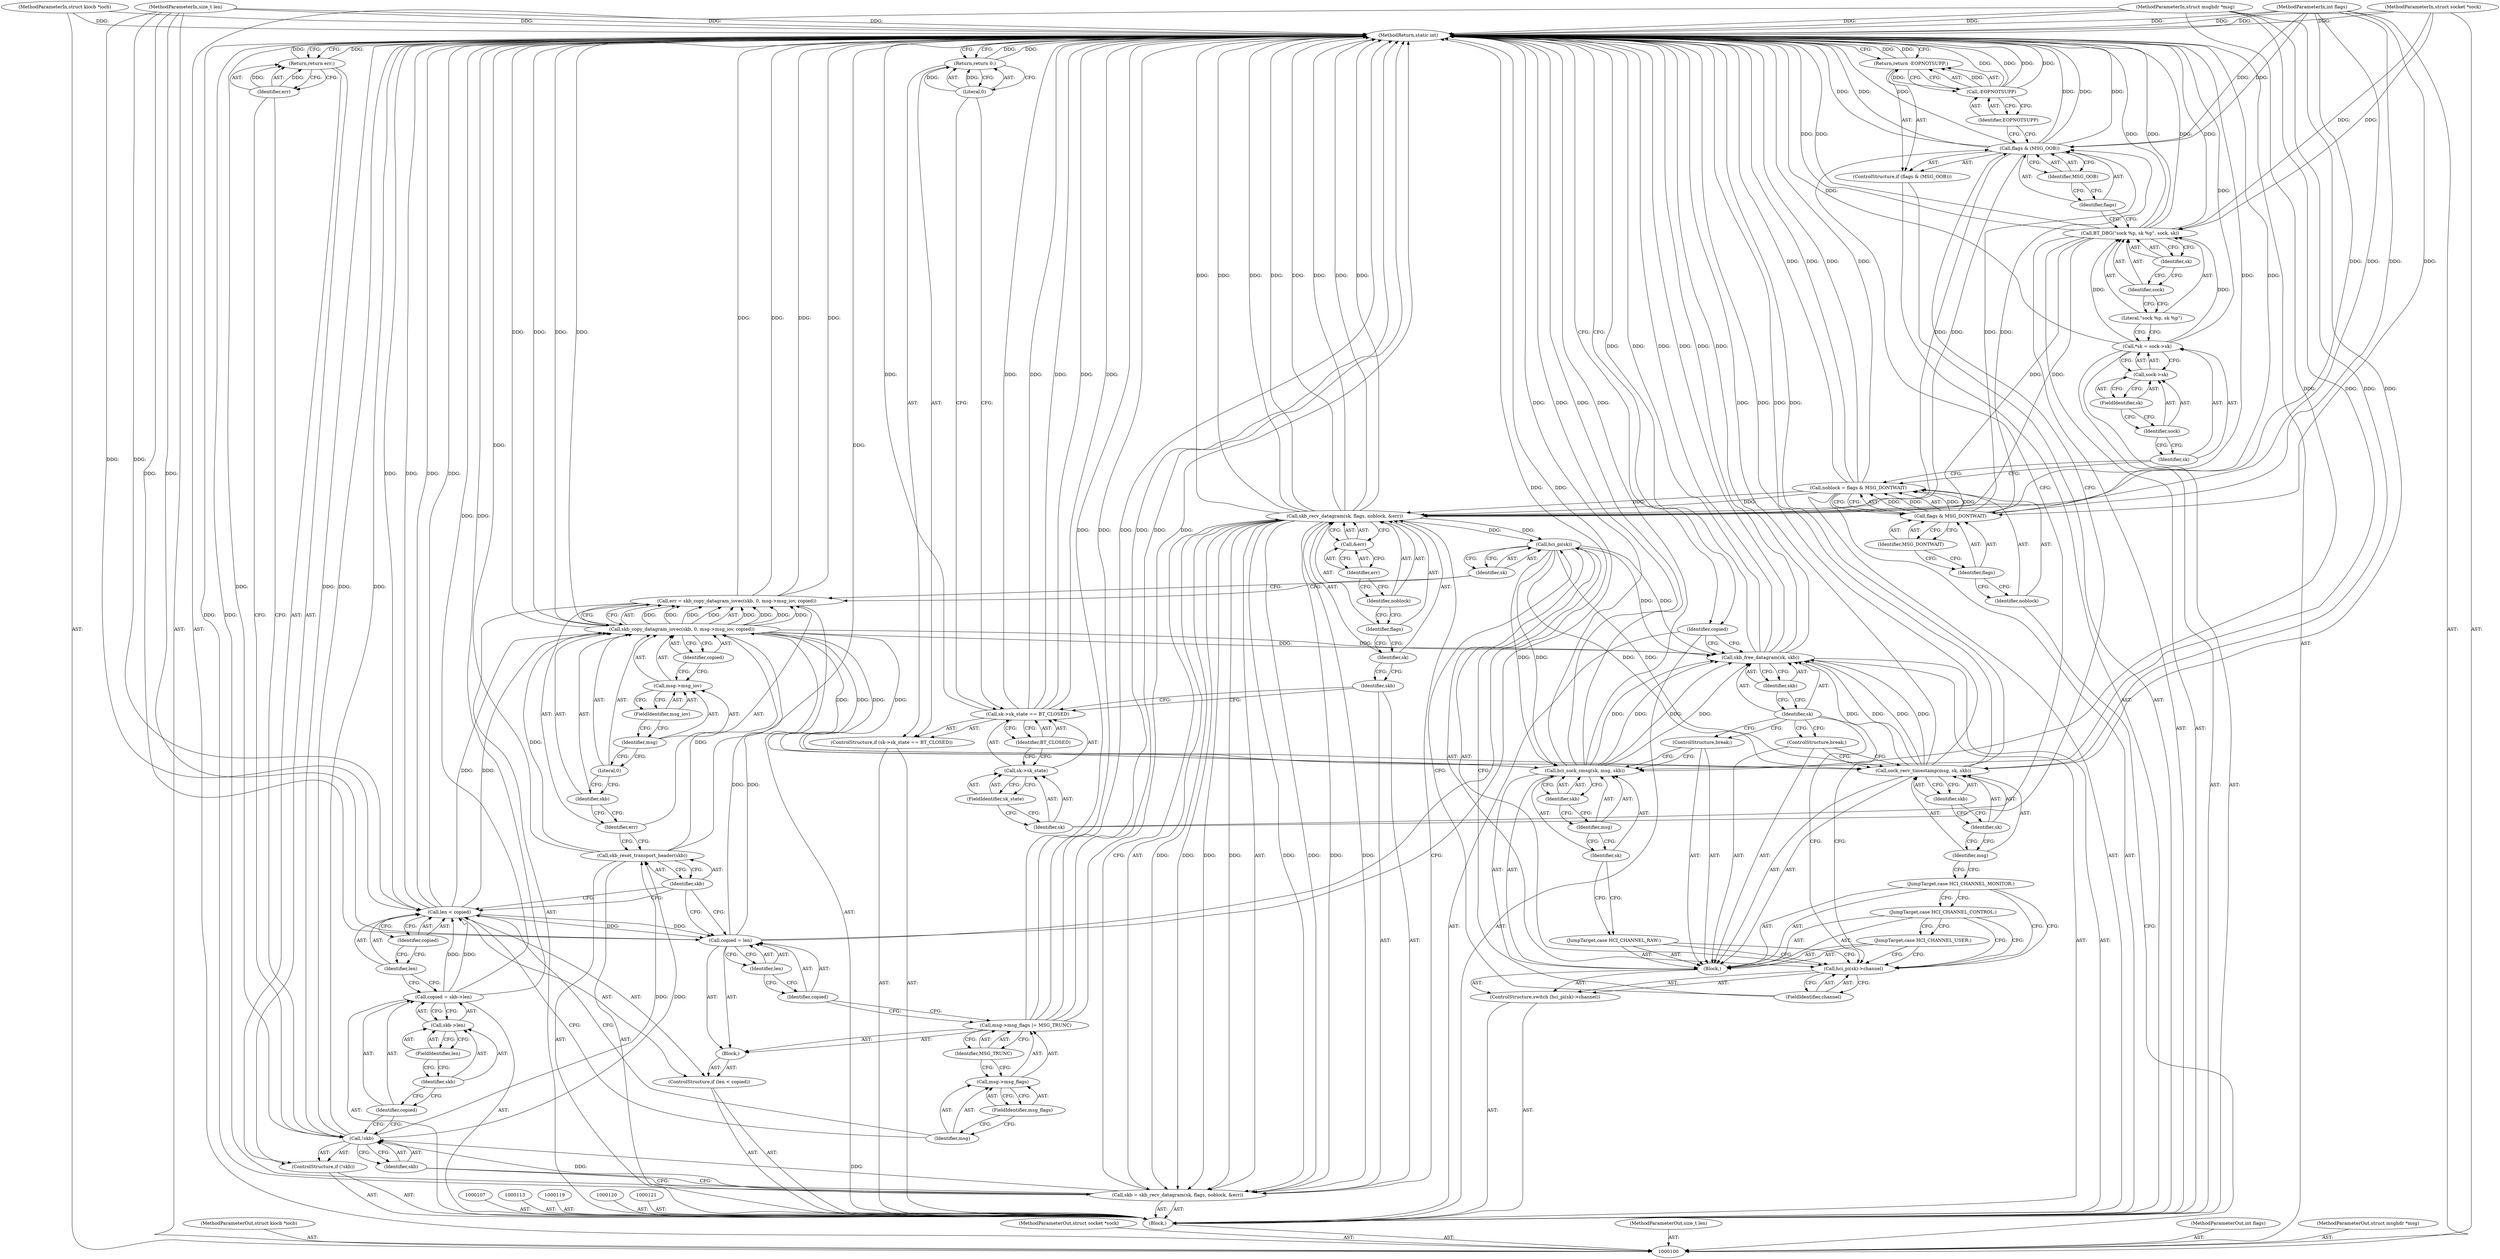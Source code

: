 digraph "0_linux_f3d3342602f8bcbf37d7c46641cb9bca7618eb1c_8" {
"1000207" [label="(MethodReturn,static int)"];
"1000101" [label="(MethodParameterIn,struct kiocb *iocb)"];
"1000307" [label="(MethodParameterOut,struct kiocb *iocb)"];
"1000102" [label="(MethodParameterIn,struct socket *sock)"];
"1000308" [label="(MethodParameterOut,struct socket *sock)"];
"1000126" [label="(ControlStructure,if (flags & (MSG_OOB)))"];
"1000129" [label="(Identifier,MSG_OOB)"];
"1000127" [label="(Call,flags & (MSG_OOB))"];
"1000128" [label="(Identifier,flags)"];
"1000132" [label="(Identifier,EOPNOTSUPP)"];
"1000130" [label="(Return,return -EOPNOTSUPP;)"];
"1000131" [label="(Call,-EOPNOTSUPP)"];
"1000133" [label="(ControlStructure,if (sk->sk_state == BT_CLOSED))"];
"1000138" [label="(Identifier,BT_CLOSED)"];
"1000134" [label="(Call,sk->sk_state == BT_CLOSED)"];
"1000135" [label="(Call,sk->sk_state)"];
"1000136" [label="(Identifier,sk)"];
"1000137" [label="(FieldIdentifier,sk_state)"];
"1000139" [label="(Return,return 0;)"];
"1000140" [label="(Literal,0)"];
"1000141" [label="(Call,skb = skb_recv_datagram(sk, flags, noblock, &err))"];
"1000142" [label="(Identifier,skb)"];
"1000144" [label="(Identifier,sk)"];
"1000145" [label="(Identifier,flags)"];
"1000146" [label="(Identifier,noblock)"];
"1000147" [label="(Call,&err)"];
"1000148" [label="(Identifier,err)"];
"1000143" [label="(Call,skb_recv_datagram(sk, flags, noblock, &err))"];
"1000149" [label="(ControlStructure,if (!skb))"];
"1000150" [label="(Call,!skb)"];
"1000151" [label="(Identifier,skb)"];
"1000153" [label="(Identifier,err)"];
"1000152" [label="(Return,return err;)"];
"1000104" [label="(MethodParameterIn,size_t len)"];
"1000310" [label="(MethodParameterOut,size_t len)"];
"1000105" [label="(MethodParameterIn,int flags)"];
"1000311" [label="(MethodParameterOut,int flags)"];
"1000103" [label="(MethodParameterIn,struct msghdr *msg)"];
"1000309" [label="(MethodParameterOut,struct msghdr *msg)"];
"1000156" [label="(Call,skb->len)"];
"1000157" [label="(Identifier,skb)"];
"1000158" [label="(FieldIdentifier,len)"];
"1000154" [label="(Call,copied = skb->len)"];
"1000155" [label="(Identifier,copied)"];
"1000162" [label="(Identifier,copied)"];
"1000159" [label="(ControlStructure,if (len < copied))"];
"1000163" [label="(Block,)"];
"1000160" [label="(Call,len < copied)"];
"1000161" [label="(Identifier,len)"];
"1000168" [label="(Identifier,MSG_TRUNC)"];
"1000164" [label="(Call,msg->msg_flags |= MSG_TRUNC)"];
"1000165" [label="(Call,msg->msg_flags)"];
"1000166" [label="(Identifier,msg)"];
"1000167" [label="(FieldIdentifier,msg_flags)"];
"1000171" [label="(Identifier,len)"];
"1000169" [label="(Call,copied = len)"];
"1000170" [label="(Identifier,copied)"];
"1000172" [label="(Call,skb_reset_transport_header(skb))"];
"1000173" [label="(Identifier,skb)"];
"1000174" [label="(Call,err = skb_copy_datagram_iovec(skb, 0, msg->msg_iov, copied))"];
"1000175" [label="(Identifier,err)"];
"1000177" [label="(Identifier,skb)"];
"1000178" [label="(Literal,0)"];
"1000179" [label="(Call,msg->msg_iov)"];
"1000180" [label="(Identifier,msg)"];
"1000181" [label="(FieldIdentifier,msg_iov)"];
"1000182" [label="(Identifier,copied)"];
"1000176" [label="(Call,skb_copy_datagram_iovec(skb, 0, msg->msg_iov, copied))"];
"1000106" [label="(Block,)"];
"1000183" [label="(ControlStructure,switch (hci_pi(sk)->channel))"];
"1000186" [label="(Identifier,sk)"];
"1000187" [label="(FieldIdentifier,channel)"];
"1000188" [label="(Block,)"];
"1000184" [label="(Call,hci_pi(sk)->channel)"];
"1000185" [label="(Call,hci_pi(sk))"];
"1000189" [label="(JumpTarget,case HCI_CHANNEL_RAW:)"];
"1000191" [label="(Identifier,sk)"];
"1000190" [label="(Call,hci_sock_cmsg(sk, msg, skb))"];
"1000192" [label="(Identifier,msg)"];
"1000193" [label="(Identifier,skb)"];
"1000194" [label="(ControlStructure,break;)"];
"1000195" [label="(JumpTarget,case HCI_CHANNEL_USER:)"];
"1000196" [label="(JumpTarget,case HCI_CHANNEL_CONTROL:)"];
"1000197" [label="(JumpTarget,case HCI_CHANNEL_MONITOR:)"];
"1000198" [label="(Call,sock_recv_timestamp(msg, sk, skb))"];
"1000199" [label="(Identifier,msg)"];
"1000200" [label="(Identifier,sk)"];
"1000201" [label="(Identifier,skb)"];
"1000202" [label="(ControlStructure,break;)"];
"1000110" [label="(Call,flags & MSG_DONTWAIT)"];
"1000111" [label="(Identifier,flags)"];
"1000112" [label="(Identifier,MSG_DONTWAIT)"];
"1000108" [label="(Call,noblock = flags & MSG_DONTWAIT)"];
"1000109" [label="(Identifier,noblock)"];
"1000203" [label="(Call,skb_free_datagram(sk, skb))"];
"1000204" [label="(Identifier,sk)"];
"1000205" [label="(Identifier,skb)"];
"1000206" [label="(Identifier,copied)"];
"1000114" [label="(Call,*sk = sock->sk)"];
"1000115" [label="(Identifier,sk)"];
"1000116" [label="(Call,sock->sk)"];
"1000117" [label="(Identifier,sock)"];
"1000118" [label="(FieldIdentifier,sk)"];
"1000122" [label="(Call,BT_DBG(\"sock %p, sk %p\", sock, sk))"];
"1000124" [label="(Identifier,sock)"];
"1000125" [label="(Identifier,sk)"];
"1000123" [label="(Literal,\"sock %p, sk %p\")"];
"1000207" -> "1000100"  [label="AST: "];
"1000207" -> "1000130"  [label="CFG: "];
"1000207" -> "1000139"  [label="CFG: "];
"1000207" -> "1000152"  [label="CFG: "];
"1000207" -> "1000206"  [label="CFG: "];
"1000139" -> "1000207"  [label="DDG: "];
"1000152" -> "1000207"  [label="DDG: "];
"1000176" -> "1000207"  [label="DDG: "];
"1000176" -> "1000207"  [label="DDG: "];
"1000172" -> "1000207"  [label="DDG: "];
"1000122" -> "1000207"  [label="DDG: "];
"1000122" -> "1000207"  [label="DDG: "];
"1000122" -> "1000207"  [label="DDG: "];
"1000150" -> "1000207"  [label="DDG: "];
"1000150" -> "1000207"  [label="DDG: "];
"1000105" -> "1000207"  [label="DDG: "];
"1000203" -> "1000207"  [label="DDG: "];
"1000203" -> "1000207"  [label="DDG: "];
"1000203" -> "1000207"  [label="DDG: "];
"1000174" -> "1000207"  [label="DDG: "];
"1000174" -> "1000207"  [label="DDG: "];
"1000127" -> "1000207"  [label="DDG: "];
"1000127" -> "1000207"  [label="DDG: "];
"1000127" -> "1000207"  [label="DDG: "];
"1000198" -> "1000207"  [label="DDG: "];
"1000198" -> "1000207"  [label="DDG: "];
"1000143" -> "1000207"  [label="DDG: "];
"1000143" -> "1000207"  [label="DDG: "];
"1000143" -> "1000207"  [label="DDG: "];
"1000143" -> "1000207"  [label="DDG: "];
"1000164" -> "1000207"  [label="DDG: "];
"1000164" -> "1000207"  [label="DDG: "];
"1000164" -> "1000207"  [label="DDG: "];
"1000190" -> "1000207"  [label="DDG: "];
"1000190" -> "1000207"  [label="DDG: "];
"1000104" -> "1000207"  [label="DDG: "];
"1000160" -> "1000207"  [label="DDG: "];
"1000160" -> "1000207"  [label="DDG: "];
"1000131" -> "1000207"  [label="DDG: "];
"1000131" -> "1000207"  [label="DDG: "];
"1000103" -> "1000207"  [label="DDG: "];
"1000134" -> "1000207"  [label="DDG: "];
"1000134" -> "1000207"  [label="DDG: "];
"1000134" -> "1000207"  [label="DDG: "];
"1000102" -> "1000207"  [label="DDG: "];
"1000110" -> "1000207"  [label="DDG: "];
"1000101" -> "1000207"  [label="DDG: "];
"1000108" -> "1000207"  [label="DDG: "];
"1000108" -> "1000207"  [label="DDG: "];
"1000141" -> "1000207"  [label="DDG: "];
"1000169" -> "1000207"  [label="DDG: "];
"1000154" -> "1000207"  [label="DDG: "];
"1000114" -> "1000207"  [label="DDG: "];
"1000130" -> "1000207"  [label="DDG: "];
"1000101" -> "1000100"  [label="AST: "];
"1000101" -> "1000207"  [label="DDG: "];
"1000307" -> "1000100"  [label="AST: "];
"1000102" -> "1000100"  [label="AST: "];
"1000102" -> "1000207"  [label="DDG: "];
"1000102" -> "1000122"  [label="DDG: "];
"1000308" -> "1000100"  [label="AST: "];
"1000126" -> "1000106"  [label="AST: "];
"1000127" -> "1000126"  [label="AST: "];
"1000130" -> "1000126"  [label="AST: "];
"1000129" -> "1000127"  [label="AST: "];
"1000129" -> "1000128"  [label="CFG: "];
"1000127" -> "1000129"  [label="CFG: "];
"1000127" -> "1000126"  [label="AST: "];
"1000127" -> "1000129"  [label="CFG: "];
"1000128" -> "1000127"  [label="AST: "];
"1000129" -> "1000127"  [label="AST: "];
"1000132" -> "1000127"  [label="CFG: "];
"1000136" -> "1000127"  [label="CFG: "];
"1000127" -> "1000207"  [label="DDG: "];
"1000127" -> "1000207"  [label="DDG: "];
"1000127" -> "1000207"  [label="DDG: "];
"1000110" -> "1000127"  [label="DDG: "];
"1000105" -> "1000127"  [label="DDG: "];
"1000127" -> "1000143"  [label="DDG: "];
"1000128" -> "1000127"  [label="AST: "];
"1000128" -> "1000122"  [label="CFG: "];
"1000129" -> "1000128"  [label="CFG: "];
"1000132" -> "1000131"  [label="AST: "];
"1000132" -> "1000127"  [label="CFG: "];
"1000131" -> "1000132"  [label="CFG: "];
"1000130" -> "1000126"  [label="AST: "];
"1000130" -> "1000131"  [label="CFG: "];
"1000131" -> "1000130"  [label="AST: "];
"1000207" -> "1000130"  [label="CFG: "];
"1000130" -> "1000207"  [label="DDG: "];
"1000131" -> "1000130"  [label="DDG: "];
"1000131" -> "1000130"  [label="AST: "];
"1000131" -> "1000132"  [label="CFG: "];
"1000132" -> "1000131"  [label="AST: "];
"1000130" -> "1000131"  [label="CFG: "];
"1000131" -> "1000207"  [label="DDG: "];
"1000131" -> "1000207"  [label="DDG: "];
"1000131" -> "1000130"  [label="DDG: "];
"1000133" -> "1000106"  [label="AST: "];
"1000134" -> "1000133"  [label="AST: "];
"1000139" -> "1000133"  [label="AST: "];
"1000138" -> "1000134"  [label="AST: "];
"1000138" -> "1000135"  [label="CFG: "];
"1000134" -> "1000138"  [label="CFG: "];
"1000134" -> "1000133"  [label="AST: "];
"1000134" -> "1000138"  [label="CFG: "];
"1000135" -> "1000134"  [label="AST: "];
"1000138" -> "1000134"  [label="AST: "];
"1000140" -> "1000134"  [label="CFG: "];
"1000142" -> "1000134"  [label="CFG: "];
"1000134" -> "1000207"  [label="DDG: "];
"1000134" -> "1000207"  [label="DDG: "];
"1000134" -> "1000207"  [label="DDG: "];
"1000135" -> "1000134"  [label="AST: "];
"1000135" -> "1000137"  [label="CFG: "];
"1000136" -> "1000135"  [label="AST: "];
"1000137" -> "1000135"  [label="AST: "];
"1000138" -> "1000135"  [label="CFG: "];
"1000136" -> "1000135"  [label="AST: "];
"1000136" -> "1000127"  [label="CFG: "];
"1000137" -> "1000136"  [label="CFG: "];
"1000137" -> "1000135"  [label="AST: "];
"1000137" -> "1000136"  [label="CFG: "];
"1000135" -> "1000137"  [label="CFG: "];
"1000139" -> "1000133"  [label="AST: "];
"1000139" -> "1000140"  [label="CFG: "];
"1000140" -> "1000139"  [label="AST: "];
"1000207" -> "1000139"  [label="CFG: "];
"1000139" -> "1000207"  [label="DDG: "];
"1000140" -> "1000139"  [label="DDG: "];
"1000140" -> "1000139"  [label="AST: "];
"1000140" -> "1000134"  [label="CFG: "];
"1000139" -> "1000140"  [label="CFG: "];
"1000140" -> "1000139"  [label="DDG: "];
"1000141" -> "1000106"  [label="AST: "];
"1000141" -> "1000143"  [label="CFG: "];
"1000142" -> "1000141"  [label="AST: "];
"1000143" -> "1000141"  [label="AST: "];
"1000151" -> "1000141"  [label="CFG: "];
"1000141" -> "1000207"  [label="DDG: "];
"1000143" -> "1000141"  [label="DDG: "];
"1000143" -> "1000141"  [label="DDG: "];
"1000143" -> "1000141"  [label="DDG: "];
"1000143" -> "1000141"  [label="DDG: "];
"1000141" -> "1000150"  [label="DDG: "];
"1000142" -> "1000141"  [label="AST: "];
"1000142" -> "1000134"  [label="CFG: "];
"1000144" -> "1000142"  [label="CFG: "];
"1000144" -> "1000143"  [label="AST: "];
"1000144" -> "1000142"  [label="CFG: "];
"1000145" -> "1000144"  [label="CFG: "];
"1000145" -> "1000143"  [label="AST: "];
"1000145" -> "1000144"  [label="CFG: "];
"1000146" -> "1000145"  [label="CFG: "];
"1000146" -> "1000143"  [label="AST: "];
"1000146" -> "1000145"  [label="CFG: "];
"1000148" -> "1000146"  [label="CFG: "];
"1000147" -> "1000143"  [label="AST: "];
"1000147" -> "1000148"  [label="CFG: "];
"1000148" -> "1000147"  [label="AST: "];
"1000143" -> "1000147"  [label="CFG: "];
"1000148" -> "1000147"  [label="AST: "];
"1000148" -> "1000146"  [label="CFG: "];
"1000147" -> "1000148"  [label="CFG: "];
"1000143" -> "1000141"  [label="AST: "];
"1000143" -> "1000147"  [label="CFG: "];
"1000144" -> "1000143"  [label="AST: "];
"1000145" -> "1000143"  [label="AST: "];
"1000146" -> "1000143"  [label="AST: "];
"1000147" -> "1000143"  [label="AST: "];
"1000141" -> "1000143"  [label="CFG: "];
"1000143" -> "1000207"  [label="DDG: "];
"1000143" -> "1000207"  [label="DDG: "];
"1000143" -> "1000207"  [label="DDG: "];
"1000143" -> "1000207"  [label="DDG: "];
"1000143" -> "1000141"  [label="DDG: "];
"1000143" -> "1000141"  [label="DDG: "];
"1000143" -> "1000141"  [label="DDG: "];
"1000143" -> "1000141"  [label="DDG: "];
"1000122" -> "1000143"  [label="DDG: "];
"1000127" -> "1000143"  [label="DDG: "];
"1000105" -> "1000143"  [label="DDG: "];
"1000108" -> "1000143"  [label="DDG: "];
"1000143" -> "1000185"  [label="DDG: "];
"1000149" -> "1000106"  [label="AST: "];
"1000150" -> "1000149"  [label="AST: "];
"1000152" -> "1000149"  [label="AST: "];
"1000150" -> "1000149"  [label="AST: "];
"1000150" -> "1000151"  [label="CFG: "];
"1000151" -> "1000150"  [label="AST: "];
"1000153" -> "1000150"  [label="CFG: "];
"1000155" -> "1000150"  [label="CFG: "];
"1000150" -> "1000207"  [label="DDG: "];
"1000150" -> "1000207"  [label="DDG: "];
"1000141" -> "1000150"  [label="DDG: "];
"1000150" -> "1000172"  [label="DDG: "];
"1000151" -> "1000150"  [label="AST: "];
"1000151" -> "1000141"  [label="CFG: "];
"1000150" -> "1000151"  [label="CFG: "];
"1000153" -> "1000152"  [label="AST: "];
"1000153" -> "1000150"  [label="CFG: "];
"1000152" -> "1000153"  [label="CFG: "];
"1000153" -> "1000152"  [label="DDG: "];
"1000152" -> "1000149"  [label="AST: "];
"1000152" -> "1000153"  [label="CFG: "];
"1000153" -> "1000152"  [label="AST: "];
"1000207" -> "1000152"  [label="CFG: "];
"1000152" -> "1000207"  [label="DDG: "];
"1000153" -> "1000152"  [label="DDG: "];
"1000104" -> "1000100"  [label="AST: "];
"1000104" -> "1000207"  [label="DDG: "];
"1000104" -> "1000160"  [label="DDG: "];
"1000104" -> "1000169"  [label="DDG: "];
"1000310" -> "1000100"  [label="AST: "];
"1000105" -> "1000100"  [label="AST: "];
"1000105" -> "1000207"  [label="DDG: "];
"1000105" -> "1000110"  [label="DDG: "];
"1000105" -> "1000127"  [label="DDG: "];
"1000105" -> "1000143"  [label="DDG: "];
"1000311" -> "1000100"  [label="AST: "];
"1000103" -> "1000100"  [label="AST: "];
"1000103" -> "1000207"  [label="DDG: "];
"1000103" -> "1000190"  [label="DDG: "];
"1000103" -> "1000198"  [label="DDG: "];
"1000309" -> "1000100"  [label="AST: "];
"1000156" -> "1000154"  [label="AST: "];
"1000156" -> "1000158"  [label="CFG: "];
"1000157" -> "1000156"  [label="AST: "];
"1000158" -> "1000156"  [label="AST: "];
"1000154" -> "1000156"  [label="CFG: "];
"1000157" -> "1000156"  [label="AST: "];
"1000157" -> "1000155"  [label="CFG: "];
"1000158" -> "1000157"  [label="CFG: "];
"1000158" -> "1000156"  [label="AST: "];
"1000158" -> "1000157"  [label="CFG: "];
"1000156" -> "1000158"  [label="CFG: "];
"1000154" -> "1000106"  [label="AST: "];
"1000154" -> "1000156"  [label="CFG: "];
"1000155" -> "1000154"  [label="AST: "];
"1000156" -> "1000154"  [label="AST: "];
"1000161" -> "1000154"  [label="CFG: "];
"1000154" -> "1000207"  [label="DDG: "];
"1000154" -> "1000160"  [label="DDG: "];
"1000155" -> "1000154"  [label="AST: "];
"1000155" -> "1000150"  [label="CFG: "];
"1000157" -> "1000155"  [label="CFG: "];
"1000162" -> "1000160"  [label="AST: "];
"1000162" -> "1000161"  [label="CFG: "];
"1000160" -> "1000162"  [label="CFG: "];
"1000159" -> "1000106"  [label="AST: "];
"1000160" -> "1000159"  [label="AST: "];
"1000163" -> "1000159"  [label="AST: "];
"1000163" -> "1000159"  [label="AST: "];
"1000164" -> "1000163"  [label="AST: "];
"1000169" -> "1000163"  [label="AST: "];
"1000160" -> "1000159"  [label="AST: "];
"1000160" -> "1000162"  [label="CFG: "];
"1000161" -> "1000160"  [label="AST: "];
"1000162" -> "1000160"  [label="AST: "];
"1000166" -> "1000160"  [label="CFG: "];
"1000173" -> "1000160"  [label="CFG: "];
"1000160" -> "1000207"  [label="DDG: "];
"1000160" -> "1000207"  [label="DDG: "];
"1000104" -> "1000160"  [label="DDG: "];
"1000154" -> "1000160"  [label="DDG: "];
"1000160" -> "1000169"  [label="DDG: "];
"1000160" -> "1000176"  [label="DDG: "];
"1000161" -> "1000160"  [label="AST: "];
"1000161" -> "1000154"  [label="CFG: "];
"1000162" -> "1000161"  [label="CFG: "];
"1000168" -> "1000164"  [label="AST: "];
"1000168" -> "1000165"  [label="CFG: "];
"1000164" -> "1000168"  [label="CFG: "];
"1000164" -> "1000163"  [label="AST: "];
"1000164" -> "1000168"  [label="CFG: "];
"1000165" -> "1000164"  [label="AST: "];
"1000168" -> "1000164"  [label="AST: "];
"1000170" -> "1000164"  [label="CFG: "];
"1000164" -> "1000207"  [label="DDG: "];
"1000164" -> "1000207"  [label="DDG: "];
"1000164" -> "1000207"  [label="DDG: "];
"1000165" -> "1000164"  [label="AST: "];
"1000165" -> "1000167"  [label="CFG: "];
"1000166" -> "1000165"  [label="AST: "];
"1000167" -> "1000165"  [label="AST: "];
"1000168" -> "1000165"  [label="CFG: "];
"1000166" -> "1000165"  [label="AST: "];
"1000166" -> "1000160"  [label="CFG: "];
"1000167" -> "1000166"  [label="CFG: "];
"1000167" -> "1000165"  [label="AST: "];
"1000167" -> "1000166"  [label="CFG: "];
"1000165" -> "1000167"  [label="CFG: "];
"1000171" -> "1000169"  [label="AST: "];
"1000171" -> "1000170"  [label="CFG: "];
"1000169" -> "1000171"  [label="CFG: "];
"1000169" -> "1000163"  [label="AST: "];
"1000169" -> "1000171"  [label="CFG: "];
"1000170" -> "1000169"  [label="AST: "];
"1000171" -> "1000169"  [label="AST: "];
"1000173" -> "1000169"  [label="CFG: "];
"1000169" -> "1000207"  [label="DDG: "];
"1000160" -> "1000169"  [label="DDG: "];
"1000104" -> "1000169"  [label="DDG: "];
"1000169" -> "1000176"  [label="DDG: "];
"1000170" -> "1000169"  [label="AST: "];
"1000170" -> "1000164"  [label="CFG: "];
"1000171" -> "1000170"  [label="CFG: "];
"1000172" -> "1000106"  [label="AST: "];
"1000172" -> "1000173"  [label="CFG: "];
"1000173" -> "1000172"  [label="AST: "];
"1000175" -> "1000172"  [label="CFG: "];
"1000172" -> "1000207"  [label="DDG: "];
"1000150" -> "1000172"  [label="DDG: "];
"1000172" -> "1000176"  [label="DDG: "];
"1000173" -> "1000172"  [label="AST: "];
"1000173" -> "1000169"  [label="CFG: "];
"1000173" -> "1000160"  [label="CFG: "];
"1000172" -> "1000173"  [label="CFG: "];
"1000174" -> "1000106"  [label="AST: "];
"1000174" -> "1000176"  [label="CFG: "];
"1000175" -> "1000174"  [label="AST: "];
"1000176" -> "1000174"  [label="AST: "];
"1000186" -> "1000174"  [label="CFG: "];
"1000174" -> "1000207"  [label="DDG: "];
"1000174" -> "1000207"  [label="DDG: "];
"1000176" -> "1000174"  [label="DDG: "];
"1000176" -> "1000174"  [label="DDG: "];
"1000176" -> "1000174"  [label="DDG: "];
"1000176" -> "1000174"  [label="DDG: "];
"1000175" -> "1000174"  [label="AST: "];
"1000175" -> "1000172"  [label="CFG: "];
"1000177" -> "1000175"  [label="CFG: "];
"1000177" -> "1000176"  [label="AST: "];
"1000177" -> "1000175"  [label="CFG: "];
"1000178" -> "1000177"  [label="CFG: "];
"1000178" -> "1000176"  [label="AST: "];
"1000178" -> "1000177"  [label="CFG: "];
"1000180" -> "1000178"  [label="CFG: "];
"1000179" -> "1000176"  [label="AST: "];
"1000179" -> "1000181"  [label="CFG: "];
"1000180" -> "1000179"  [label="AST: "];
"1000181" -> "1000179"  [label="AST: "];
"1000182" -> "1000179"  [label="CFG: "];
"1000180" -> "1000179"  [label="AST: "];
"1000180" -> "1000178"  [label="CFG: "];
"1000181" -> "1000180"  [label="CFG: "];
"1000181" -> "1000179"  [label="AST: "];
"1000181" -> "1000180"  [label="CFG: "];
"1000179" -> "1000181"  [label="CFG: "];
"1000182" -> "1000176"  [label="AST: "];
"1000182" -> "1000179"  [label="CFG: "];
"1000176" -> "1000182"  [label="CFG: "];
"1000176" -> "1000174"  [label="AST: "];
"1000176" -> "1000182"  [label="CFG: "];
"1000177" -> "1000176"  [label="AST: "];
"1000178" -> "1000176"  [label="AST: "];
"1000179" -> "1000176"  [label="AST: "];
"1000182" -> "1000176"  [label="AST: "];
"1000174" -> "1000176"  [label="CFG: "];
"1000176" -> "1000207"  [label="DDG: "];
"1000176" -> "1000207"  [label="DDG: "];
"1000176" -> "1000174"  [label="DDG: "];
"1000176" -> "1000174"  [label="DDG: "];
"1000176" -> "1000174"  [label="DDG: "];
"1000176" -> "1000174"  [label="DDG: "];
"1000172" -> "1000176"  [label="DDG: "];
"1000169" -> "1000176"  [label="DDG: "];
"1000160" -> "1000176"  [label="DDG: "];
"1000176" -> "1000190"  [label="DDG: "];
"1000176" -> "1000198"  [label="DDG: "];
"1000176" -> "1000203"  [label="DDG: "];
"1000106" -> "1000100"  [label="AST: "];
"1000107" -> "1000106"  [label="AST: "];
"1000108" -> "1000106"  [label="AST: "];
"1000113" -> "1000106"  [label="AST: "];
"1000114" -> "1000106"  [label="AST: "];
"1000119" -> "1000106"  [label="AST: "];
"1000120" -> "1000106"  [label="AST: "];
"1000121" -> "1000106"  [label="AST: "];
"1000122" -> "1000106"  [label="AST: "];
"1000126" -> "1000106"  [label="AST: "];
"1000133" -> "1000106"  [label="AST: "];
"1000141" -> "1000106"  [label="AST: "];
"1000149" -> "1000106"  [label="AST: "];
"1000154" -> "1000106"  [label="AST: "];
"1000159" -> "1000106"  [label="AST: "];
"1000172" -> "1000106"  [label="AST: "];
"1000174" -> "1000106"  [label="AST: "];
"1000183" -> "1000106"  [label="AST: "];
"1000203" -> "1000106"  [label="AST: "];
"1000206" -> "1000106"  [label="AST: "];
"1000183" -> "1000106"  [label="AST: "];
"1000184" -> "1000183"  [label="AST: "];
"1000188" -> "1000183"  [label="AST: "];
"1000186" -> "1000185"  [label="AST: "];
"1000186" -> "1000174"  [label="CFG: "];
"1000185" -> "1000186"  [label="CFG: "];
"1000187" -> "1000184"  [label="AST: "];
"1000187" -> "1000185"  [label="CFG: "];
"1000184" -> "1000187"  [label="CFG: "];
"1000188" -> "1000183"  [label="AST: "];
"1000189" -> "1000188"  [label="AST: "];
"1000190" -> "1000188"  [label="AST: "];
"1000194" -> "1000188"  [label="AST: "];
"1000195" -> "1000188"  [label="AST: "];
"1000196" -> "1000188"  [label="AST: "];
"1000197" -> "1000188"  [label="AST: "];
"1000198" -> "1000188"  [label="AST: "];
"1000202" -> "1000188"  [label="AST: "];
"1000184" -> "1000183"  [label="AST: "];
"1000184" -> "1000187"  [label="CFG: "];
"1000185" -> "1000184"  [label="AST: "];
"1000187" -> "1000184"  [label="AST: "];
"1000189" -> "1000184"  [label="CFG: "];
"1000195" -> "1000184"  [label="CFG: "];
"1000196" -> "1000184"  [label="CFG: "];
"1000197" -> "1000184"  [label="CFG: "];
"1000204" -> "1000184"  [label="CFG: "];
"1000185" -> "1000184"  [label="AST: "];
"1000185" -> "1000186"  [label="CFG: "];
"1000186" -> "1000185"  [label="AST: "];
"1000187" -> "1000185"  [label="CFG: "];
"1000143" -> "1000185"  [label="DDG: "];
"1000185" -> "1000190"  [label="DDG: "];
"1000185" -> "1000198"  [label="DDG: "];
"1000185" -> "1000203"  [label="DDG: "];
"1000189" -> "1000188"  [label="AST: "];
"1000189" -> "1000184"  [label="CFG: "];
"1000191" -> "1000189"  [label="CFG: "];
"1000191" -> "1000190"  [label="AST: "];
"1000191" -> "1000189"  [label="CFG: "];
"1000192" -> "1000191"  [label="CFG: "];
"1000190" -> "1000188"  [label="AST: "];
"1000190" -> "1000193"  [label="CFG: "];
"1000191" -> "1000190"  [label="AST: "];
"1000192" -> "1000190"  [label="AST: "];
"1000193" -> "1000190"  [label="AST: "];
"1000194" -> "1000190"  [label="CFG: "];
"1000190" -> "1000207"  [label="DDG: "];
"1000190" -> "1000207"  [label="DDG: "];
"1000185" -> "1000190"  [label="DDG: "];
"1000103" -> "1000190"  [label="DDG: "];
"1000176" -> "1000190"  [label="DDG: "];
"1000190" -> "1000203"  [label="DDG: "];
"1000190" -> "1000203"  [label="DDG: "];
"1000192" -> "1000190"  [label="AST: "];
"1000192" -> "1000191"  [label="CFG: "];
"1000193" -> "1000192"  [label="CFG: "];
"1000193" -> "1000190"  [label="AST: "];
"1000193" -> "1000192"  [label="CFG: "];
"1000190" -> "1000193"  [label="CFG: "];
"1000194" -> "1000188"  [label="AST: "];
"1000194" -> "1000190"  [label="CFG: "];
"1000204" -> "1000194"  [label="CFG: "];
"1000195" -> "1000188"  [label="AST: "];
"1000195" -> "1000184"  [label="CFG: "];
"1000196" -> "1000195"  [label="CFG: "];
"1000196" -> "1000188"  [label="AST: "];
"1000196" -> "1000184"  [label="CFG: "];
"1000196" -> "1000195"  [label="CFG: "];
"1000197" -> "1000196"  [label="CFG: "];
"1000197" -> "1000188"  [label="AST: "];
"1000197" -> "1000184"  [label="CFG: "];
"1000197" -> "1000196"  [label="CFG: "];
"1000199" -> "1000197"  [label="CFG: "];
"1000198" -> "1000188"  [label="AST: "];
"1000198" -> "1000201"  [label="CFG: "];
"1000199" -> "1000198"  [label="AST: "];
"1000200" -> "1000198"  [label="AST: "];
"1000201" -> "1000198"  [label="AST: "];
"1000202" -> "1000198"  [label="CFG: "];
"1000198" -> "1000207"  [label="DDG: "];
"1000198" -> "1000207"  [label="DDG: "];
"1000103" -> "1000198"  [label="DDG: "];
"1000185" -> "1000198"  [label="DDG: "];
"1000176" -> "1000198"  [label="DDG: "];
"1000198" -> "1000203"  [label="DDG: "];
"1000198" -> "1000203"  [label="DDG: "];
"1000199" -> "1000198"  [label="AST: "];
"1000199" -> "1000197"  [label="CFG: "];
"1000200" -> "1000199"  [label="CFG: "];
"1000200" -> "1000198"  [label="AST: "];
"1000200" -> "1000199"  [label="CFG: "];
"1000201" -> "1000200"  [label="CFG: "];
"1000201" -> "1000198"  [label="AST: "];
"1000201" -> "1000200"  [label="CFG: "];
"1000198" -> "1000201"  [label="CFG: "];
"1000202" -> "1000188"  [label="AST: "];
"1000202" -> "1000198"  [label="CFG: "];
"1000204" -> "1000202"  [label="CFG: "];
"1000110" -> "1000108"  [label="AST: "];
"1000110" -> "1000112"  [label="CFG: "];
"1000111" -> "1000110"  [label="AST: "];
"1000112" -> "1000110"  [label="AST: "];
"1000108" -> "1000110"  [label="CFG: "];
"1000110" -> "1000207"  [label="DDG: "];
"1000110" -> "1000108"  [label="DDG: "];
"1000110" -> "1000108"  [label="DDG: "];
"1000105" -> "1000110"  [label="DDG: "];
"1000110" -> "1000127"  [label="DDG: "];
"1000111" -> "1000110"  [label="AST: "];
"1000111" -> "1000109"  [label="CFG: "];
"1000112" -> "1000111"  [label="CFG: "];
"1000112" -> "1000110"  [label="AST: "];
"1000112" -> "1000111"  [label="CFG: "];
"1000110" -> "1000112"  [label="CFG: "];
"1000108" -> "1000106"  [label="AST: "];
"1000108" -> "1000110"  [label="CFG: "];
"1000109" -> "1000108"  [label="AST: "];
"1000110" -> "1000108"  [label="AST: "];
"1000115" -> "1000108"  [label="CFG: "];
"1000108" -> "1000207"  [label="DDG: "];
"1000108" -> "1000207"  [label="DDG: "];
"1000110" -> "1000108"  [label="DDG: "];
"1000110" -> "1000108"  [label="DDG: "];
"1000108" -> "1000143"  [label="DDG: "];
"1000109" -> "1000108"  [label="AST: "];
"1000109" -> "1000100"  [label="CFG: "];
"1000111" -> "1000109"  [label="CFG: "];
"1000203" -> "1000106"  [label="AST: "];
"1000203" -> "1000205"  [label="CFG: "];
"1000204" -> "1000203"  [label="AST: "];
"1000205" -> "1000203"  [label="AST: "];
"1000206" -> "1000203"  [label="CFG: "];
"1000203" -> "1000207"  [label="DDG: "];
"1000203" -> "1000207"  [label="DDG: "];
"1000203" -> "1000207"  [label="DDG: "];
"1000185" -> "1000203"  [label="DDG: "];
"1000198" -> "1000203"  [label="DDG: "];
"1000198" -> "1000203"  [label="DDG: "];
"1000190" -> "1000203"  [label="DDG: "];
"1000190" -> "1000203"  [label="DDG: "];
"1000176" -> "1000203"  [label="DDG: "];
"1000204" -> "1000203"  [label="AST: "];
"1000204" -> "1000184"  [label="CFG: "];
"1000204" -> "1000194"  [label="CFG: "];
"1000204" -> "1000202"  [label="CFG: "];
"1000205" -> "1000204"  [label="CFG: "];
"1000205" -> "1000203"  [label="AST: "];
"1000205" -> "1000204"  [label="CFG: "];
"1000203" -> "1000205"  [label="CFG: "];
"1000206" -> "1000106"  [label="AST: "];
"1000206" -> "1000203"  [label="CFG: "];
"1000207" -> "1000206"  [label="CFG: "];
"1000114" -> "1000106"  [label="AST: "];
"1000114" -> "1000116"  [label="CFG: "];
"1000115" -> "1000114"  [label="AST: "];
"1000116" -> "1000114"  [label="AST: "];
"1000123" -> "1000114"  [label="CFG: "];
"1000114" -> "1000207"  [label="DDG: "];
"1000114" -> "1000122"  [label="DDG: "];
"1000115" -> "1000114"  [label="AST: "];
"1000115" -> "1000108"  [label="CFG: "];
"1000117" -> "1000115"  [label="CFG: "];
"1000116" -> "1000114"  [label="AST: "];
"1000116" -> "1000118"  [label="CFG: "];
"1000117" -> "1000116"  [label="AST: "];
"1000118" -> "1000116"  [label="AST: "];
"1000114" -> "1000116"  [label="CFG: "];
"1000117" -> "1000116"  [label="AST: "];
"1000117" -> "1000115"  [label="CFG: "];
"1000118" -> "1000117"  [label="CFG: "];
"1000118" -> "1000116"  [label="AST: "];
"1000118" -> "1000117"  [label="CFG: "];
"1000116" -> "1000118"  [label="CFG: "];
"1000122" -> "1000106"  [label="AST: "];
"1000122" -> "1000125"  [label="CFG: "];
"1000123" -> "1000122"  [label="AST: "];
"1000124" -> "1000122"  [label="AST: "];
"1000125" -> "1000122"  [label="AST: "];
"1000128" -> "1000122"  [label="CFG: "];
"1000122" -> "1000207"  [label="DDG: "];
"1000122" -> "1000207"  [label="DDG: "];
"1000122" -> "1000207"  [label="DDG: "];
"1000102" -> "1000122"  [label="DDG: "];
"1000114" -> "1000122"  [label="DDG: "];
"1000122" -> "1000143"  [label="DDG: "];
"1000124" -> "1000122"  [label="AST: "];
"1000124" -> "1000123"  [label="CFG: "];
"1000125" -> "1000124"  [label="CFG: "];
"1000125" -> "1000122"  [label="AST: "];
"1000125" -> "1000124"  [label="CFG: "];
"1000122" -> "1000125"  [label="CFG: "];
"1000123" -> "1000122"  [label="AST: "];
"1000123" -> "1000114"  [label="CFG: "];
"1000124" -> "1000123"  [label="CFG: "];
}
